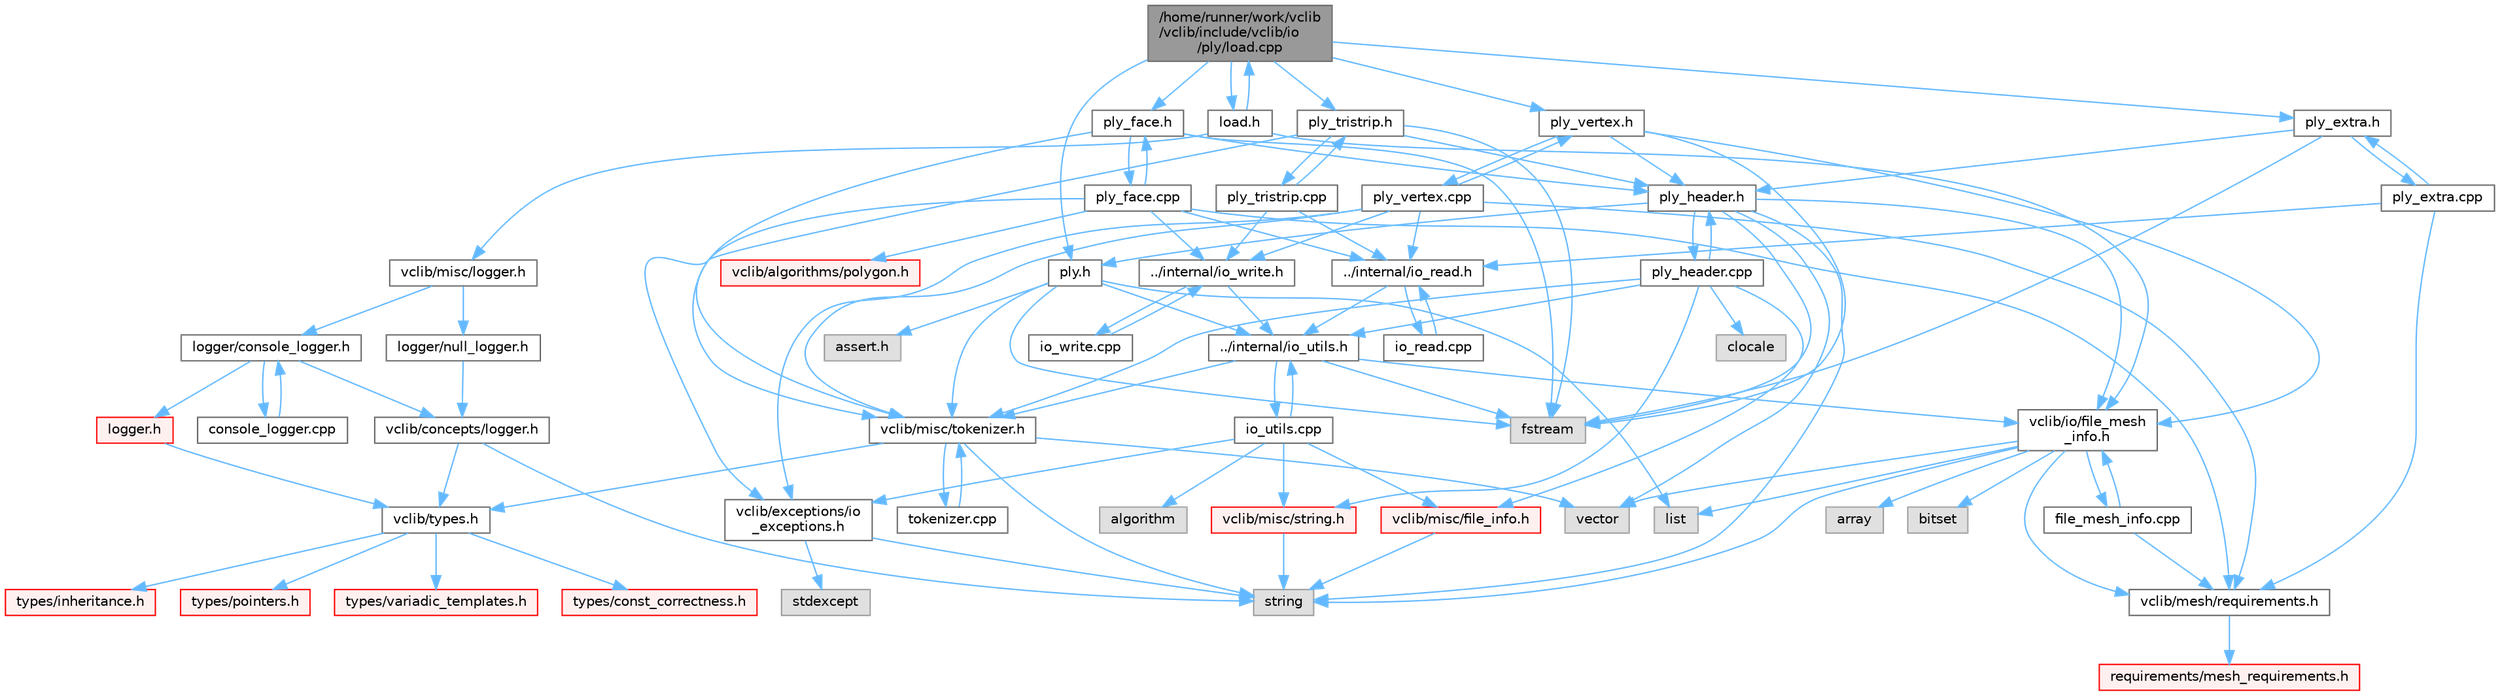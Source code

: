 digraph "/home/runner/work/vclib/vclib/include/vclib/io/ply/load.cpp"
{
 // LATEX_PDF_SIZE
  bgcolor="transparent";
  edge [fontname=Helvetica,fontsize=10,labelfontname=Helvetica,labelfontsize=10];
  node [fontname=Helvetica,fontsize=10,shape=box,height=0.2,width=0.4];
  Node1 [label="/home/runner/work/vclib\l/vclib/include/vclib/io\l/ply/load.cpp",height=0.2,width=0.4,color="gray40", fillcolor="grey60", style="filled", fontcolor="black",tooltip=" "];
  Node1 -> Node2 [color="steelblue1",style="solid"];
  Node2 [label="load.h",height=0.2,width=0.4,color="grey40", fillcolor="white", style="filled",URL="$ply_2load_8h.html",tooltip=" "];
  Node2 -> Node3 [color="steelblue1",style="solid"];
  Node3 [label="vclib/io/file_mesh\l_info.h",height=0.2,width=0.4,color="grey40", fillcolor="white", style="filled",URL="$file__mesh__info_8h.html",tooltip=" "];
  Node3 -> Node4 [color="steelblue1",style="solid"];
  Node4 [label="array",height=0.2,width=0.4,color="grey60", fillcolor="#E0E0E0", style="filled",tooltip=" "];
  Node3 -> Node5 [color="steelblue1",style="solid"];
  Node5 [label="list",height=0.2,width=0.4,color="grey60", fillcolor="#E0E0E0", style="filled",tooltip=" "];
  Node3 -> Node6 [color="steelblue1",style="solid"];
  Node6 [label="string",height=0.2,width=0.4,color="grey60", fillcolor="#E0E0E0", style="filled",tooltip=" "];
  Node3 -> Node7 [color="steelblue1",style="solid"];
  Node7 [label="vector",height=0.2,width=0.4,color="grey60", fillcolor="#E0E0E0", style="filled",tooltip=" "];
  Node3 -> Node8 [color="steelblue1",style="solid"];
  Node8 [label="bitset",height=0.2,width=0.4,color="grey60", fillcolor="#E0E0E0", style="filled",tooltip=" "];
  Node3 -> Node9 [color="steelblue1",style="solid"];
  Node9 [label="vclib/mesh/requirements.h",height=0.2,width=0.4,color="grey40", fillcolor="white", style="filled",URL="$requirements_8h.html",tooltip=" "];
  Node9 -> Node10 [color="steelblue1",style="solid"];
  Node10 [label="requirements/mesh_requirements.h",height=0.2,width=0.4,color="red", fillcolor="#FFF0F0", style="filled",URL="$mesh__requirements_8h.html",tooltip=" "];
  Node3 -> Node178 [color="steelblue1",style="solid"];
  Node178 [label="file_mesh_info.cpp",height=0.2,width=0.4,color="grey40", fillcolor="white", style="filled",URL="$file__mesh__info_8cpp.html",tooltip=" "];
  Node178 -> Node3 [color="steelblue1",style="solid"];
  Node178 -> Node9 [color="steelblue1",style="solid"];
  Node2 -> Node179 [color="steelblue1",style="solid"];
  Node179 [label="vclib/misc/logger.h",height=0.2,width=0.4,color="grey40", fillcolor="white", style="filled",URL="$misc_2logger_8h.html",tooltip=" "];
  Node179 -> Node180 [color="steelblue1",style="solid"];
  Node180 [label="logger/console_logger.h",height=0.2,width=0.4,color="grey40", fillcolor="white", style="filled",URL="$console__logger_8h.html",tooltip=" "];
  Node180 -> Node181 [color="steelblue1",style="solid"];
  Node181 [label="logger.h",height=0.2,width=0.4,color="red", fillcolor="#FFF0F0", style="filled",URL="$misc_2logger_2logger_8h.html",tooltip=" "];
  Node181 -> Node16 [color="steelblue1",style="solid"];
  Node16 [label="vclib/types.h",height=0.2,width=0.4,color="grey40", fillcolor="white", style="filled",URL="$types_8h.html",tooltip=" "];
  Node16 -> Node17 [color="steelblue1",style="solid"];
  Node17 [label="types/const_correctness.h",height=0.2,width=0.4,color="red", fillcolor="#FFF0F0", style="filled",URL="$types_2const__correctness_8h.html",tooltip=" "];
  Node16 -> Node19 [color="steelblue1",style="solid"];
  Node19 [label="types/inheritance.h",height=0.2,width=0.4,color="red", fillcolor="#FFF0F0", style="filled",URL="$inheritance_8h.html",tooltip=" "];
  Node16 -> Node20 [color="steelblue1",style="solid"];
  Node20 [label="types/pointers.h",height=0.2,width=0.4,color="red", fillcolor="#FFF0F0", style="filled",URL="$types_2pointers_8h.html",tooltip=" "];
  Node16 -> Node21 [color="steelblue1",style="solid"];
  Node21 [label="types/variadic_templates.h",height=0.2,width=0.4,color="red", fillcolor="#FFF0F0", style="filled",URL="$variadic__templates_8h.html",tooltip=" "];
  Node180 -> Node192 [color="steelblue1",style="solid"];
  Node192 [label="vclib/concepts/logger.h",height=0.2,width=0.4,color="grey40", fillcolor="white", style="filled",URL="$concepts_2logger_8h.html",tooltip=" "];
  Node192 -> Node6 [color="steelblue1",style="solid"];
  Node192 -> Node16 [color="steelblue1",style="solid"];
  Node180 -> Node193 [color="steelblue1",style="solid"];
  Node193 [label="console_logger.cpp",height=0.2,width=0.4,color="grey40", fillcolor="white", style="filled",URL="$console__logger_8cpp.html",tooltip=" "];
  Node193 -> Node180 [color="steelblue1",style="solid"];
  Node179 -> Node194 [color="steelblue1",style="solid"];
  Node194 [label="logger/null_logger.h",height=0.2,width=0.4,color="grey40", fillcolor="white", style="filled",URL="$null__logger_8h.html",tooltip=" "];
  Node194 -> Node192 [color="steelblue1",style="solid"];
  Node2 -> Node1 [color="steelblue1",style="solid"];
  Node1 -> Node195 [color="steelblue1",style="solid"];
  Node195 [label="ply.h",height=0.2,width=0.4,color="grey40", fillcolor="white", style="filled",URL="$ply_8h.html",tooltip=" "];
  Node195 -> Node23 [color="steelblue1",style="solid"];
  Node23 [label="assert.h",height=0.2,width=0.4,color="grey60", fillcolor="#E0E0E0", style="filled",tooltip=" "];
  Node195 -> Node196 [color="steelblue1",style="solid"];
  Node196 [label="fstream",height=0.2,width=0.4,color="grey60", fillcolor="#E0E0E0", style="filled",tooltip=" "];
  Node195 -> Node5 [color="steelblue1",style="solid"];
  Node195 -> Node197 [color="steelblue1",style="solid"];
  Node197 [label="vclib/misc/tokenizer.h",height=0.2,width=0.4,color="grey40", fillcolor="white", style="filled",URL="$tokenizer_8h.html",tooltip=" "];
  Node197 -> Node6 [color="steelblue1",style="solid"];
  Node197 -> Node7 [color="steelblue1",style="solid"];
  Node197 -> Node16 [color="steelblue1",style="solid"];
  Node197 -> Node198 [color="steelblue1",style="solid"];
  Node198 [label="tokenizer.cpp",height=0.2,width=0.4,color="grey40", fillcolor="white", style="filled",URL="$tokenizer_8cpp.html",tooltip=" "];
  Node198 -> Node197 [color="steelblue1",style="solid"];
  Node195 -> Node199 [color="steelblue1",style="solid"];
  Node199 [label="../internal/io_utils.h",height=0.2,width=0.4,color="grey40", fillcolor="white", style="filled",URL="$io__utils_8h.html",tooltip=" "];
  Node199 -> Node196 [color="steelblue1",style="solid"];
  Node199 -> Node3 [color="steelblue1",style="solid"];
  Node199 -> Node197 [color="steelblue1",style="solid"];
  Node199 -> Node200 [color="steelblue1",style="solid"];
  Node200 [label="io_utils.cpp",height=0.2,width=0.4,color="grey40", fillcolor="white", style="filled",URL="$io__utils_8cpp.html",tooltip=" "];
  Node200 -> Node199 [color="steelblue1",style="solid"];
  Node200 -> Node92 [color="steelblue1",style="solid"];
  Node92 [label="algorithm",height=0.2,width=0.4,color="grey60", fillcolor="#E0E0E0", style="filled",tooltip=" "];
  Node200 -> Node201 [color="steelblue1",style="solid"];
  Node201 [label="vclib/exceptions/io\l_exceptions.h",height=0.2,width=0.4,color="grey40", fillcolor="white", style="filled",URL="$io__exceptions_8h.html",tooltip=" "];
  Node201 -> Node75 [color="steelblue1",style="solid"];
  Node75 [label="stdexcept",height=0.2,width=0.4,color="grey60", fillcolor="#E0E0E0", style="filled",tooltip=" "];
  Node201 -> Node6 [color="steelblue1",style="solid"];
  Node200 -> Node202 [color="steelblue1",style="solid"];
  Node202 [label="vclib/misc/file_info.h",height=0.2,width=0.4,color="red", fillcolor="#FFF0F0", style="filled",URL="$file__info_8h.html",tooltip=" "];
  Node202 -> Node6 [color="steelblue1",style="solid"];
  Node200 -> Node205 [color="steelblue1",style="solid"];
  Node205 [label="vclib/misc/string.h",height=0.2,width=0.4,color="red", fillcolor="#FFF0F0", style="filled",URL="$string_8h.html",tooltip=" "];
  Node205 -> Node6 [color="steelblue1",style="solid"];
  Node1 -> Node208 [color="steelblue1",style="solid"];
  Node208 [label="ply_vertex.h",height=0.2,width=0.4,color="grey40", fillcolor="white", style="filled",URL="$ply__vertex_8h.html",tooltip=" "];
  Node208 -> Node3 [color="steelblue1",style="solid"];
  Node208 -> Node209 [color="steelblue1",style="solid"];
  Node209 [label="ply_header.h",height=0.2,width=0.4,color="grey40", fillcolor="white", style="filled",URL="$ply__header_8h.html",tooltip=" "];
  Node209 -> Node7 [color="steelblue1",style="solid"];
  Node209 -> Node6 [color="steelblue1",style="solid"];
  Node209 -> Node196 [color="steelblue1",style="solid"];
  Node209 -> Node3 [color="steelblue1",style="solid"];
  Node209 -> Node195 [color="steelblue1",style="solid"];
  Node209 -> Node210 [color="steelblue1",style="solid"];
  Node210 [label="ply_header.cpp",height=0.2,width=0.4,color="grey40", fillcolor="white", style="filled",URL="$ply__header_8cpp.html",tooltip=" "];
  Node210 -> Node209 [color="steelblue1",style="solid"];
  Node210 -> Node211 [color="steelblue1",style="solid"];
  Node211 [label="clocale",height=0.2,width=0.4,color="grey60", fillcolor="#E0E0E0", style="filled",tooltip=" "];
  Node210 -> Node202 [color="steelblue1",style="solid"];
  Node210 -> Node205 [color="steelblue1",style="solid"];
  Node210 -> Node197 [color="steelblue1",style="solid"];
  Node210 -> Node199 [color="steelblue1",style="solid"];
  Node208 -> Node196 [color="steelblue1",style="solid"];
  Node208 -> Node212 [color="steelblue1",style="solid"];
  Node212 [label="ply_vertex.cpp",height=0.2,width=0.4,color="grey40", fillcolor="white", style="filled",URL="$ply__vertex_8cpp.html",tooltip=" "];
  Node212 -> Node208 [color="steelblue1",style="solid"];
  Node212 -> Node197 [color="steelblue1",style="solid"];
  Node212 -> Node9 [color="steelblue1",style="solid"];
  Node212 -> Node201 [color="steelblue1",style="solid"];
  Node212 -> Node213 [color="steelblue1",style="solid"];
  Node213 [label="../internal/io_read.h",height=0.2,width=0.4,color="grey40", fillcolor="white", style="filled",URL="$io__read_8h.html",tooltip=" "];
  Node213 -> Node199 [color="steelblue1",style="solid"];
  Node213 -> Node214 [color="steelblue1",style="solid"];
  Node214 [label="io_read.cpp",height=0.2,width=0.4,color="grey40", fillcolor="white", style="filled",URL="$io__read_8cpp.html",tooltip=" "];
  Node214 -> Node213 [color="steelblue1",style="solid"];
  Node212 -> Node215 [color="steelblue1",style="solid"];
  Node215 [label="../internal/io_write.h",height=0.2,width=0.4,color="grey40", fillcolor="white", style="filled",URL="$io__write_8h.html",tooltip=" "];
  Node215 -> Node199 [color="steelblue1",style="solid"];
  Node215 -> Node216 [color="steelblue1",style="solid"];
  Node216 [label="io_write.cpp",height=0.2,width=0.4,color="grey40", fillcolor="white", style="filled",URL="$io__write_8cpp.html",tooltip=" "];
  Node216 -> Node215 [color="steelblue1",style="solid"];
  Node1 -> Node217 [color="steelblue1",style="solid"];
  Node217 [label="ply_face.h",height=0.2,width=0.4,color="grey40", fillcolor="white", style="filled",URL="$ply__face_8h.html",tooltip=" "];
  Node217 -> Node196 [color="steelblue1",style="solid"];
  Node217 -> Node197 [color="steelblue1",style="solid"];
  Node217 -> Node209 [color="steelblue1",style="solid"];
  Node217 -> Node218 [color="steelblue1",style="solid"];
  Node218 [label="ply_face.cpp",height=0.2,width=0.4,color="grey40", fillcolor="white", style="filled",URL="$ply__face_8cpp.html",tooltip=" "];
  Node218 -> Node217 [color="steelblue1",style="solid"];
  Node218 -> Node219 [color="steelblue1",style="solid"];
  Node219 [label="vclib/algorithms/polygon.h",height=0.2,width=0.4,color="red", fillcolor="#FFF0F0", style="filled",URL="$algorithms_2polygon_8h.html",tooltip=" "];
  Node218 -> Node201 [color="steelblue1",style="solid"];
  Node218 -> Node9 [color="steelblue1",style="solid"];
  Node218 -> Node213 [color="steelblue1",style="solid"];
  Node218 -> Node215 [color="steelblue1",style="solid"];
  Node1 -> Node265 [color="steelblue1",style="solid"];
  Node265 [label="ply_tristrip.h",height=0.2,width=0.4,color="grey40", fillcolor="white", style="filled",URL="$ply__tristrip_8h.html",tooltip=" "];
  Node265 -> Node209 [color="steelblue1",style="solid"];
  Node265 -> Node196 [color="steelblue1",style="solid"];
  Node265 -> Node197 [color="steelblue1",style="solid"];
  Node265 -> Node266 [color="steelblue1",style="solid"];
  Node266 [label="ply_tristrip.cpp",height=0.2,width=0.4,color="grey40", fillcolor="white", style="filled",URL="$ply__tristrip_8cpp.html",tooltip=" "];
  Node266 -> Node265 [color="steelblue1",style="solid"];
  Node266 -> Node213 [color="steelblue1",style="solid"];
  Node266 -> Node215 [color="steelblue1",style="solid"];
  Node1 -> Node267 [color="steelblue1",style="solid"];
  Node267 [label="ply_extra.h",height=0.2,width=0.4,color="grey40", fillcolor="white", style="filled",URL="$ply__extra_8h.html",tooltip=" "];
  Node267 -> Node209 [color="steelblue1",style="solid"];
  Node267 -> Node196 [color="steelblue1",style="solid"];
  Node267 -> Node268 [color="steelblue1",style="solid"];
  Node268 [label="ply_extra.cpp",height=0.2,width=0.4,color="grey40", fillcolor="white", style="filled",URL="$ply__extra_8cpp.html",tooltip=" "];
  Node268 -> Node267 [color="steelblue1",style="solid"];
  Node268 -> Node213 [color="steelblue1",style="solid"];
  Node268 -> Node9 [color="steelblue1",style="solid"];
}
